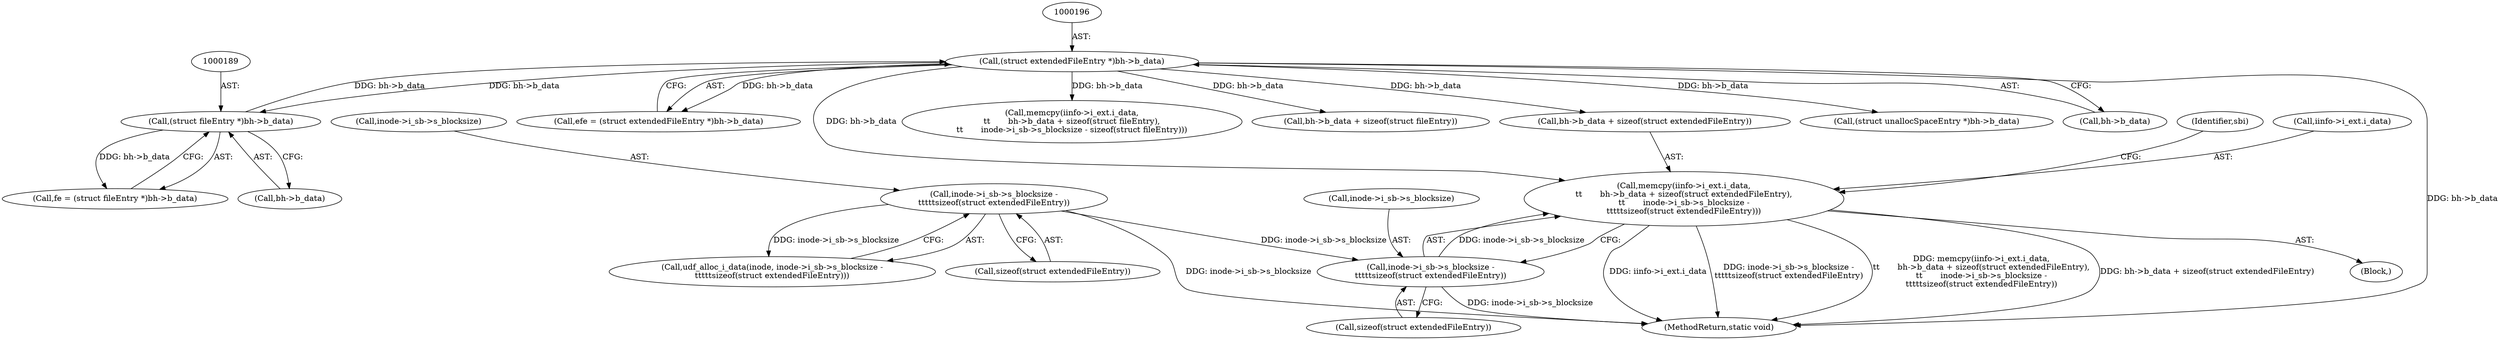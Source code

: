 digraph "0_linux_c03aa9f6e1f938618e6db2e23afef0574efeeb65@API" {
"1000410" [label="(Call,memcpy(iinfo->i_ext.i_data,\n\t\t       bh->b_data + sizeof(struct extendedFileEntry),\n\t\t       inode->i_sb->s_blocksize -\n\t\t\t\t\tsizeof(struct extendedFileEntry)))"];
"1000195" [label="(Call,(struct extendedFileEntry *)bh->b_data)"];
"1000188" [label="(Call,(struct fileEntry *)bh->b_data)"];
"1000422" [label="(Call,inode->i_sb->s_blocksize -\n\t\t\t\t\tsizeof(struct extendedFileEntry))"];
"1000398" [label="(Call,inode->i_sb->s_blocksize -\n\t\t\t\t\tsizeof(struct extendedFileEntry))"];
"1000193" [label="(Call,efe = (struct extendedFileEntry *)bh->b_data)"];
"1001145" [label="(MethodReturn,static void)"];
"1000466" [label="(Call,memcpy(iinfo->i_ext.i_data,\n\t\t       bh->b_data + sizeof(struct fileEntry),\n\t\t       inode->i_sb->s_blocksize - sizeof(struct fileEntry)))"];
"1000423" [label="(Call,inode->i_sb->s_blocksize)"];
"1000422" [label="(Call,inode->i_sb->s_blocksize -\n\t\t\t\t\tsizeof(struct extendedFileEntry))"];
"1000558" [label="(Identifier,sbi)"];
"1000398" [label="(Call,inode->i_sb->s_blocksize -\n\t\t\t\t\tsizeof(struct extendedFileEntry))"];
"1000399" [label="(Call,inode->i_sb->s_blocksize)"];
"1000411" [label="(Call,iinfo->i_ext.i_data)"];
"1000404" [label="(Call,sizeof(struct extendedFileEntry))"];
"1000186" [label="(Call,fe = (struct fileEntry *)bh->b_data)"];
"1000410" [label="(Call,memcpy(iinfo->i_ext.i_data,\n\t\t       bh->b_data + sizeof(struct extendedFileEntry),\n\t\t       inode->i_sb->s_blocksize -\n\t\t\t\t\tsizeof(struct extendedFileEntry)))"];
"1000384" [label="(Block,)"];
"1000188" [label="(Call,(struct fileEntry *)bh->b_data)"];
"1000472" [label="(Call,bh->b_data + sizeof(struct fileEntry))"];
"1000190" [label="(Call,bh->b_data)"];
"1000416" [label="(Call,bh->b_data + sizeof(struct extendedFileEntry))"];
"1000428" [label="(Call,sizeof(struct extendedFileEntry))"];
"1000513" [label="(Call,(struct unallocSpaceEntry *)bh->b_data)"];
"1000396" [label="(Call,udf_alloc_i_data(inode, inode->i_sb->s_blocksize -\n\t\t\t\t\tsizeof(struct extendedFileEntry)))"];
"1000197" [label="(Call,bh->b_data)"];
"1000195" [label="(Call,(struct extendedFileEntry *)bh->b_data)"];
"1000410" -> "1000384"  [label="AST: "];
"1000410" -> "1000422"  [label="CFG: "];
"1000411" -> "1000410"  [label="AST: "];
"1000416" -> "1000410"  [label="AST: "];
"1000422" -> "1000410"  [label="AST: "];
"1000558" -> "1000410"  [label="CFG: "];
"1000410" -> "1001145"  [label="DDG: iinfo->i_ext.i_data"];
"1000410" -> "1001145"  [label="DDG: inode->i_sb->s_blocksize -\n\t\t\t\t\tsizeof(struct extendedFileEntry)"];
"1000410" -> "1001145"  [label="DDG: memcpy(iinfo->i_ext.i_data,\n\t\t       bh->b_data + sizeof(struct extendedFileEntry),\n\t\t       inode->i_sb->s_blocksize -\n\t\t\t\t\tsizeof(struct extendedFileEntry))"];
"1000410" -> "1001145"  [label="DDG: bh->b_data + sizeof(struct extendedFileEntry)"];
"1000195" -> "1000410"  [label="DDG: bh->b_data"];
"1000422" -> "1000410"  [label="DDG: inode->i_sb->s_blocksize"];
"1000195" -> "1000193"  [label="AST: "];
"1000195" -> "1000197"  [label="CFG: "];
"1000196" -> "1000195"  [label="AST: "];
"1000197" -> "1000195"  [label="AST: "];
"1000193" -> "1000195"  [label="CFG: "];
"1000195" -> "1001145"  [label="DDG: bh->b_data"];
"1000195" -> "1000188"  [label="DDG: bh->b_data"];
"1000195" -> "1000193"  [label="DDG: bh->b_data"];
"1000188" -> "1000195"  [label="DDG: bh->b_data"];
"1000195" -> "1000416"  [label="DDG: bh->b_data"];
"1000195" -> "1000466"  [label="DDG: bh->b_data"];
"1000195" -> "1000472"  [label="DDG: bh->b_data"];
"1000195" -> "1000513"  [label="DDG: bh->b_data"];
"1000188" -> "1000186"  [label="AST: "];
"1000188" -> "1000190"  [label="CFG: "];
"1000189" -> "1000188"  [label="AST: "];
"1000190" -> "1000188"  [label="AST: "];
"1000186" -> "1000188"  [label="CFG: "];
"1000188" -> "1000186"  [label="DDG: bh->b_data"];
"1000422" -> "1000428"  [label="CFG: "];
"1000423" -> "1000422"  [label="AST: "];
"1000428" -> "1000422"  [label="AST: "];
"1000422" -> "1001145"  [label="DDG: inode->i_sb->s_blocksize"];
"1000398" -> "1000422"  [label="DDG: inode->i_sb->s_blocksize"];
"1000398" -> "1000396"  [label="AST: "];
"1000398" -> "1000404"  [label="CFG: "];
"1000399" -> "1000398"  [label="AST: "];
"1000404" -> "1000398"  [label="AST: "];
"1000396" -> "1000398"  [label="CFG: "];
"1000398" -> "1001145"  [label="DDG: inode->i_sb->s_blocksize"];
"1000398" -> "1000396"  [label="DDG: inode->i_sb->s_blocksize"];
}
